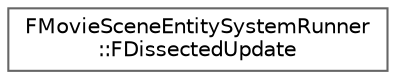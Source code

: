 digraph "Graphical Class Hierarchy"
{
 // INTERACTIVE_SVG=YES
 // LATEX_PDF_SIZE
  bgcolor="transparent";
  edge [fontname=Helvetica,fontsize=10,labelfontname=Helvetica,labelfontsize=10];
  node [fontname=Helvetica,fontsize=10,shape=box,height=0.2,width=0.4];
  rankdir="LR";
  Node0 [id="Node000000",label="FMovieSceneEntitySystemRunner\l::FDissectedUpdate",height=0.2,width=0.4,color="grey40", fillcolor="white", style="filled",URL="$d1/d86/structFMovieSceneEntitySystemRunner_1_1FDissectedUpdate.html",tooltip=" "];
}
